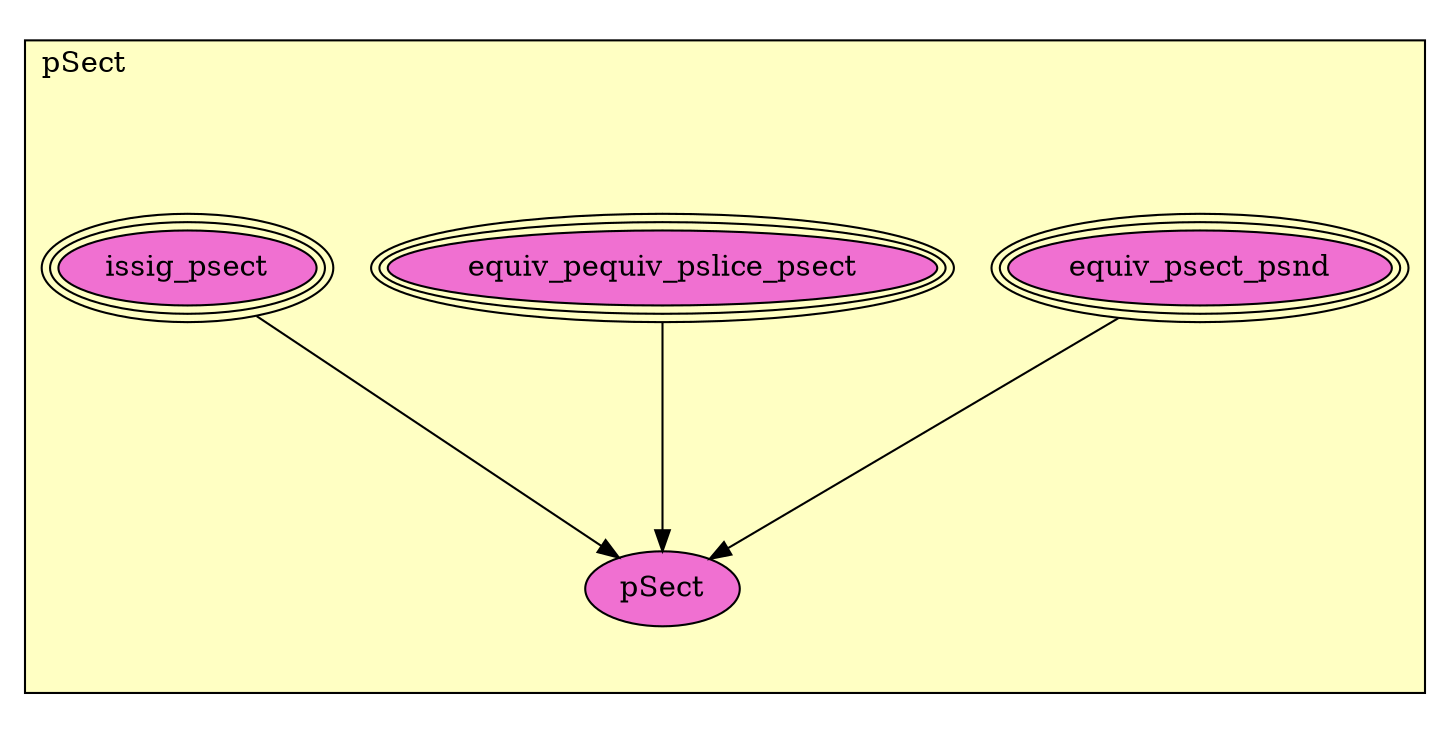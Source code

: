 digraph HoTT_Pointed_pSect {
  graph [ratio=0.5]
  node [style=filled]
pSect_equiv_psect_psnd [label="equiv_psect_psnd", URL=<pSect.html#equiv_psect_psnd>, peripheries=3, fillcolor="#F070D1"] ;
pSect_equiv_pequiv_pslice_psect [label="equiv_pequiv_pslice_psect", URL=<pSect.html#equiv_pequiv_pslice_psect>, peripheries=3, fillcolor="#F070D1"] ;
pSect_issig_psect [label="issig_psect", URL=<pSect.html#issig_psect>, peripheries=3, fillcolor="#F070D1"] ;
pSect_pSect [label="pSect", URL=<pSect.html#pSect>, fillcolor="#F070D1"] ;
  pSect_equiv_psect_psnd -> pSect_pSect [] ;
  pSect_equiv_pequiv_pslice_psect -> pSect_pSect [] ;
  pSect_issig_psect -> pSect_pSect [] ;
subgraph cluster_pSect { label="pSect"; fillcolor="#FFFFC3"; labeljust=l; style=filled 
pSect_pSect; pSect_issig_psect; pSect_equiv_pequiv_pslice_psect; pSect_equiv_psect_psnd; };
} /* END */
